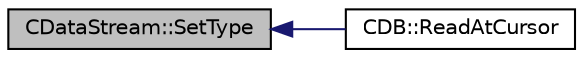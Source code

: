 digraph "CDataStream::SetType"
{
  edge [fontname="Helvetica",fontsize="10",labelfontname="Helvetica",labelfontsize="10"];
  node [fontname="Helvetica",fontsize="10",shape=record];
  rankdir="LR";
  Node410 [label="CDataStream::SetType",height=0.2,width=0.4,color="black", fillcolor="grey75", style="filled", fontcolor="black"];
  Node410 -> Node411 [dir="back",color="midnightblue",fontsize="10",style="solid",fontname="Helvetica"];
  Node411 [label="CDB::ReadAtCursor",height=0.2,width=0.4,color="black", fillcolor="white", style="filled",URL="$d1/d2e/class_c_d_b.html#aa3f7c529fd233c106dca32845b593232"];
}
